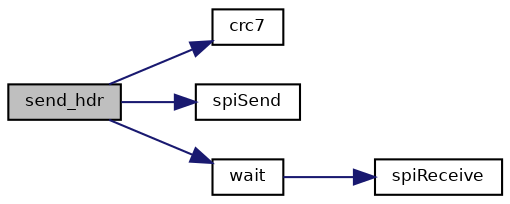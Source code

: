 digraph "send_hdr"
{
  bgcolor="transparent";
  edge [fontname="Helvetica",fontsize="8",labelfontname="Helvetica",labelfontsize="8"];
  node [fontname="Helvetica",fontsize="8",shape=record];
  rankdir="LR";
  Node3 [label="send_hdr",height=0.2,width=0.4,color="black", fillcolor="grey75", style="filled", fontcolor="black"];
  Node3 -> Node4 [color="midnightblue",fontsize="8",style="solid",fontname="Helvetica"];
  Node4 [label="crc7",height=0.2,width=0.4,color="black",URL="$group___m_m_c___s_p_i.html#gac82b7e209601c890c0d1587cefaf0813",tooltip="Calculate the MMC standard CRC-7 based on a lookup table. "];
  Node3 -> Node5 [color="midnightblue",fontsize="8",style="solid",fontname="Helvetica"];
  Node5 [label="spiSend",height=0.2,width=0.4,color="black",URL="$group___s_p_i.html#ga382cfbdffd2df57cf3843d45164e8bfc",tooltip="Sends data over the SPI bus. "];
  Node3 -> Node6 [color="midnightblue",fontsize="8",style="solid",fontname="Helvetica"];
  Node6 [label="wait",height=0.2,width=0.4,color="black",URL="$group___m_m_c___s_p_i.html#ga2047c3d4f7ce72dcb6c4942f57e92600",tooltip="Waits an idle condition. "];
  Node6 -> Node7 [color="midnightblue",fontsize="8",style="solid",fontname="Helvetica"];
  Node7 [label="spiReceive",height=0.2,width=0.4,color="black",URL="$group___s_p_i.html#gadd99ad823b391dde114f04dedafe5e80",tooltip="Receives data from the SPI bus. "];
}
